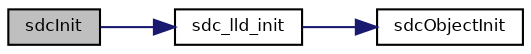digraph "sdcInit"
{
  bgcolor="transparent";
  edge [fontname="Helvetica",fontsize="8",labelfontname="Helvetica",labelfontsize="8"];
  node [fontname="Helvetica",fontsize="8",shape=record];
  rankdir="LR";
  Node63 [label="sdcInit",height=0.2,width=0.4,color="black", fillcolor="grey75", style="filled", fontcolor="black"];
  Node63 -> Node64 [color="midnightblue",fontsize="8",style="solid",fontname="Helvetica"];
  Node64 [label="sdc_lld_init",height=0.2,width=0.4,color="black",URL="$group___s_d_c.html#gab67e7f85b3624c1c8fed1196b3b0a3f4",tooltip="Low level SDC driver initialization. "];
  Node64 -> Node65 [color="midnightblue",fontsize="8",style="solid",fontname="Helvetica"];
  Node65 [label="sdcObjectInit",height=0.2,width=0.4,color="black",URL="$group___s_d_c.html#ga012d12a7461aa9a58f7d60c7ab18936e",tooltip="Initializes the standard part of a SDCDriver structure. "];
}
